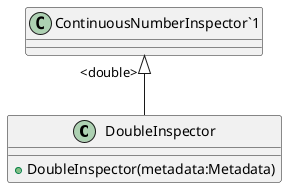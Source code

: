 @startuml
class DoubleInspector {
    + DoubleInspector(metadata:Metadata)
}
"ContinuousNumberInspector`1" "<double>" <|-- DoubleInspector
@enduml
